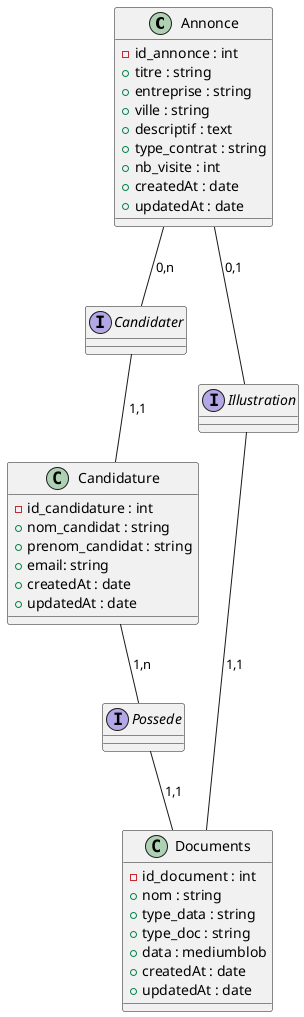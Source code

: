 @startuml MCD

class Annonce{
    -id_annonce : int
    +titre : string
    +entreprise : string
    +ville : string
    +descriptif : text
    +type_contrat : string
    +nb_visite : int   
    +createdAt : date
    +updatedAt : date  
}

class Candidature{
    -id_candidature : int
    +nom_candidat : string
    +prenom_candidat : string
    +email: string
    +createdAt : date
    +updatedAt : date
}

class Documents{
    -id_document : int
    +nom : string
    +type_data : string
    +type_doc : string
    +data : mediumblob
    +createdAt : date
    +updatedAt : date
}

interface Candidater 
interface Possede 
interface Illustration 


Annonce -- Candidater : 0,n
Candidater -- Candidature : 1,1

Annonce -- Illustration : 0,1
Illustration -- Documents : 1,1

Candidature -- Possede : 1,n
Possede -- Documents : 1,1

@enduml

